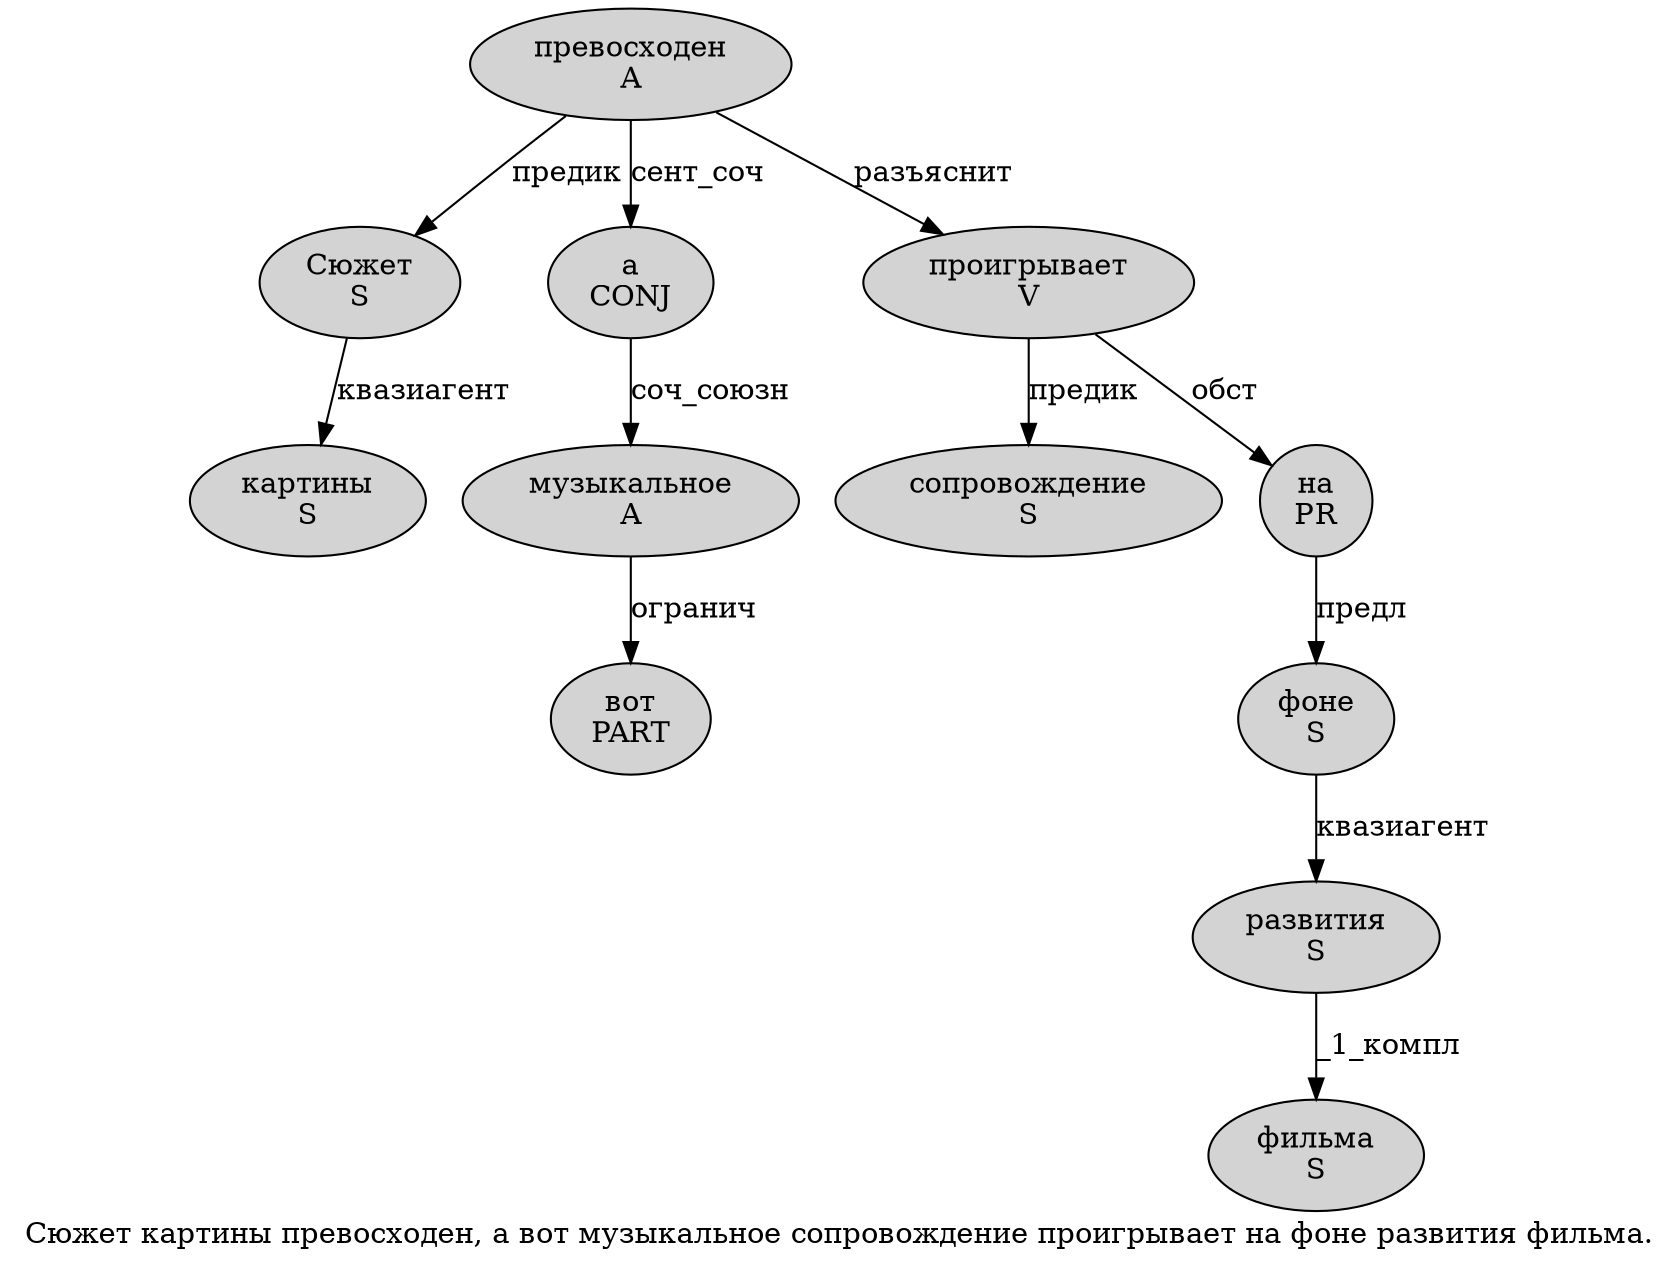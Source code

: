 digraph SENTENCE_707 {
	graph [label="Сюжет картины превосходен, а вот музыкальное сопровождение проигрывает на фоне развития фильма."]
	node [style=filled]
		0 [label="Сюжет
S" color="" fillcolor=lightgray penwidth=1 shape=ellipse]
		1 [label="картины
S" color="" fillcolor=lightgray penwidth=1 shape=ellipse]
		2 [label="превосходен
A" color="" fillcolor=lightgray penwidth=1 shape=ellipse]
		4 [label="а
CONJ" color="" fillcolor=lightgray penwidth=1 shape=ellipse]
		5 [label="вот
PART" color="" fillcolor=lightgray penwidth=1 shape=ellipse]
		6 [label="музыкальное
A" color="" fillcolor=lightgray penwidth=1 shape=ellipse]
		7 [label="сопровождение
S" color="" fillcolor=lightgray penwidth=1 shape=ellipse]
		8 [label="проигрывает
V" color="" fillcolor=lightgray penwidth=1 shape=ellipse]
		9 [label="на
PR" color="" fillcolor=lightgray penwidth=1 shape=ellipse]
		10 [label="фоне
S" color="" fillcolor=lightgray penwidth=1 shape=ellipse]
		11 [label="развития
S" color="" fillcolor=lightgray penwidth=1 shape=ellipse]
		12 [label="фильма
S" color="" fillcolor=lightgray penwidth=1 shape=ellipse]
			0 -> 1 [label="квазиагент"]
			11 -> 12 [label="_1_компл"]
			10 -> 11 [label="квазиагент"]
			2 -> 0 [label="предик"]
			2 -> 4 [label="сент_соч"]
			2 -> 8 [label="разъяснит"]
			4 -> 6 [label="соч_союзн"]
			8 -> 7 [label="предик"]
			8 -> 9 [label="обст"]
			6 -> 5 [label="огранич"]
			9 -> 10 [label="предл"]
}